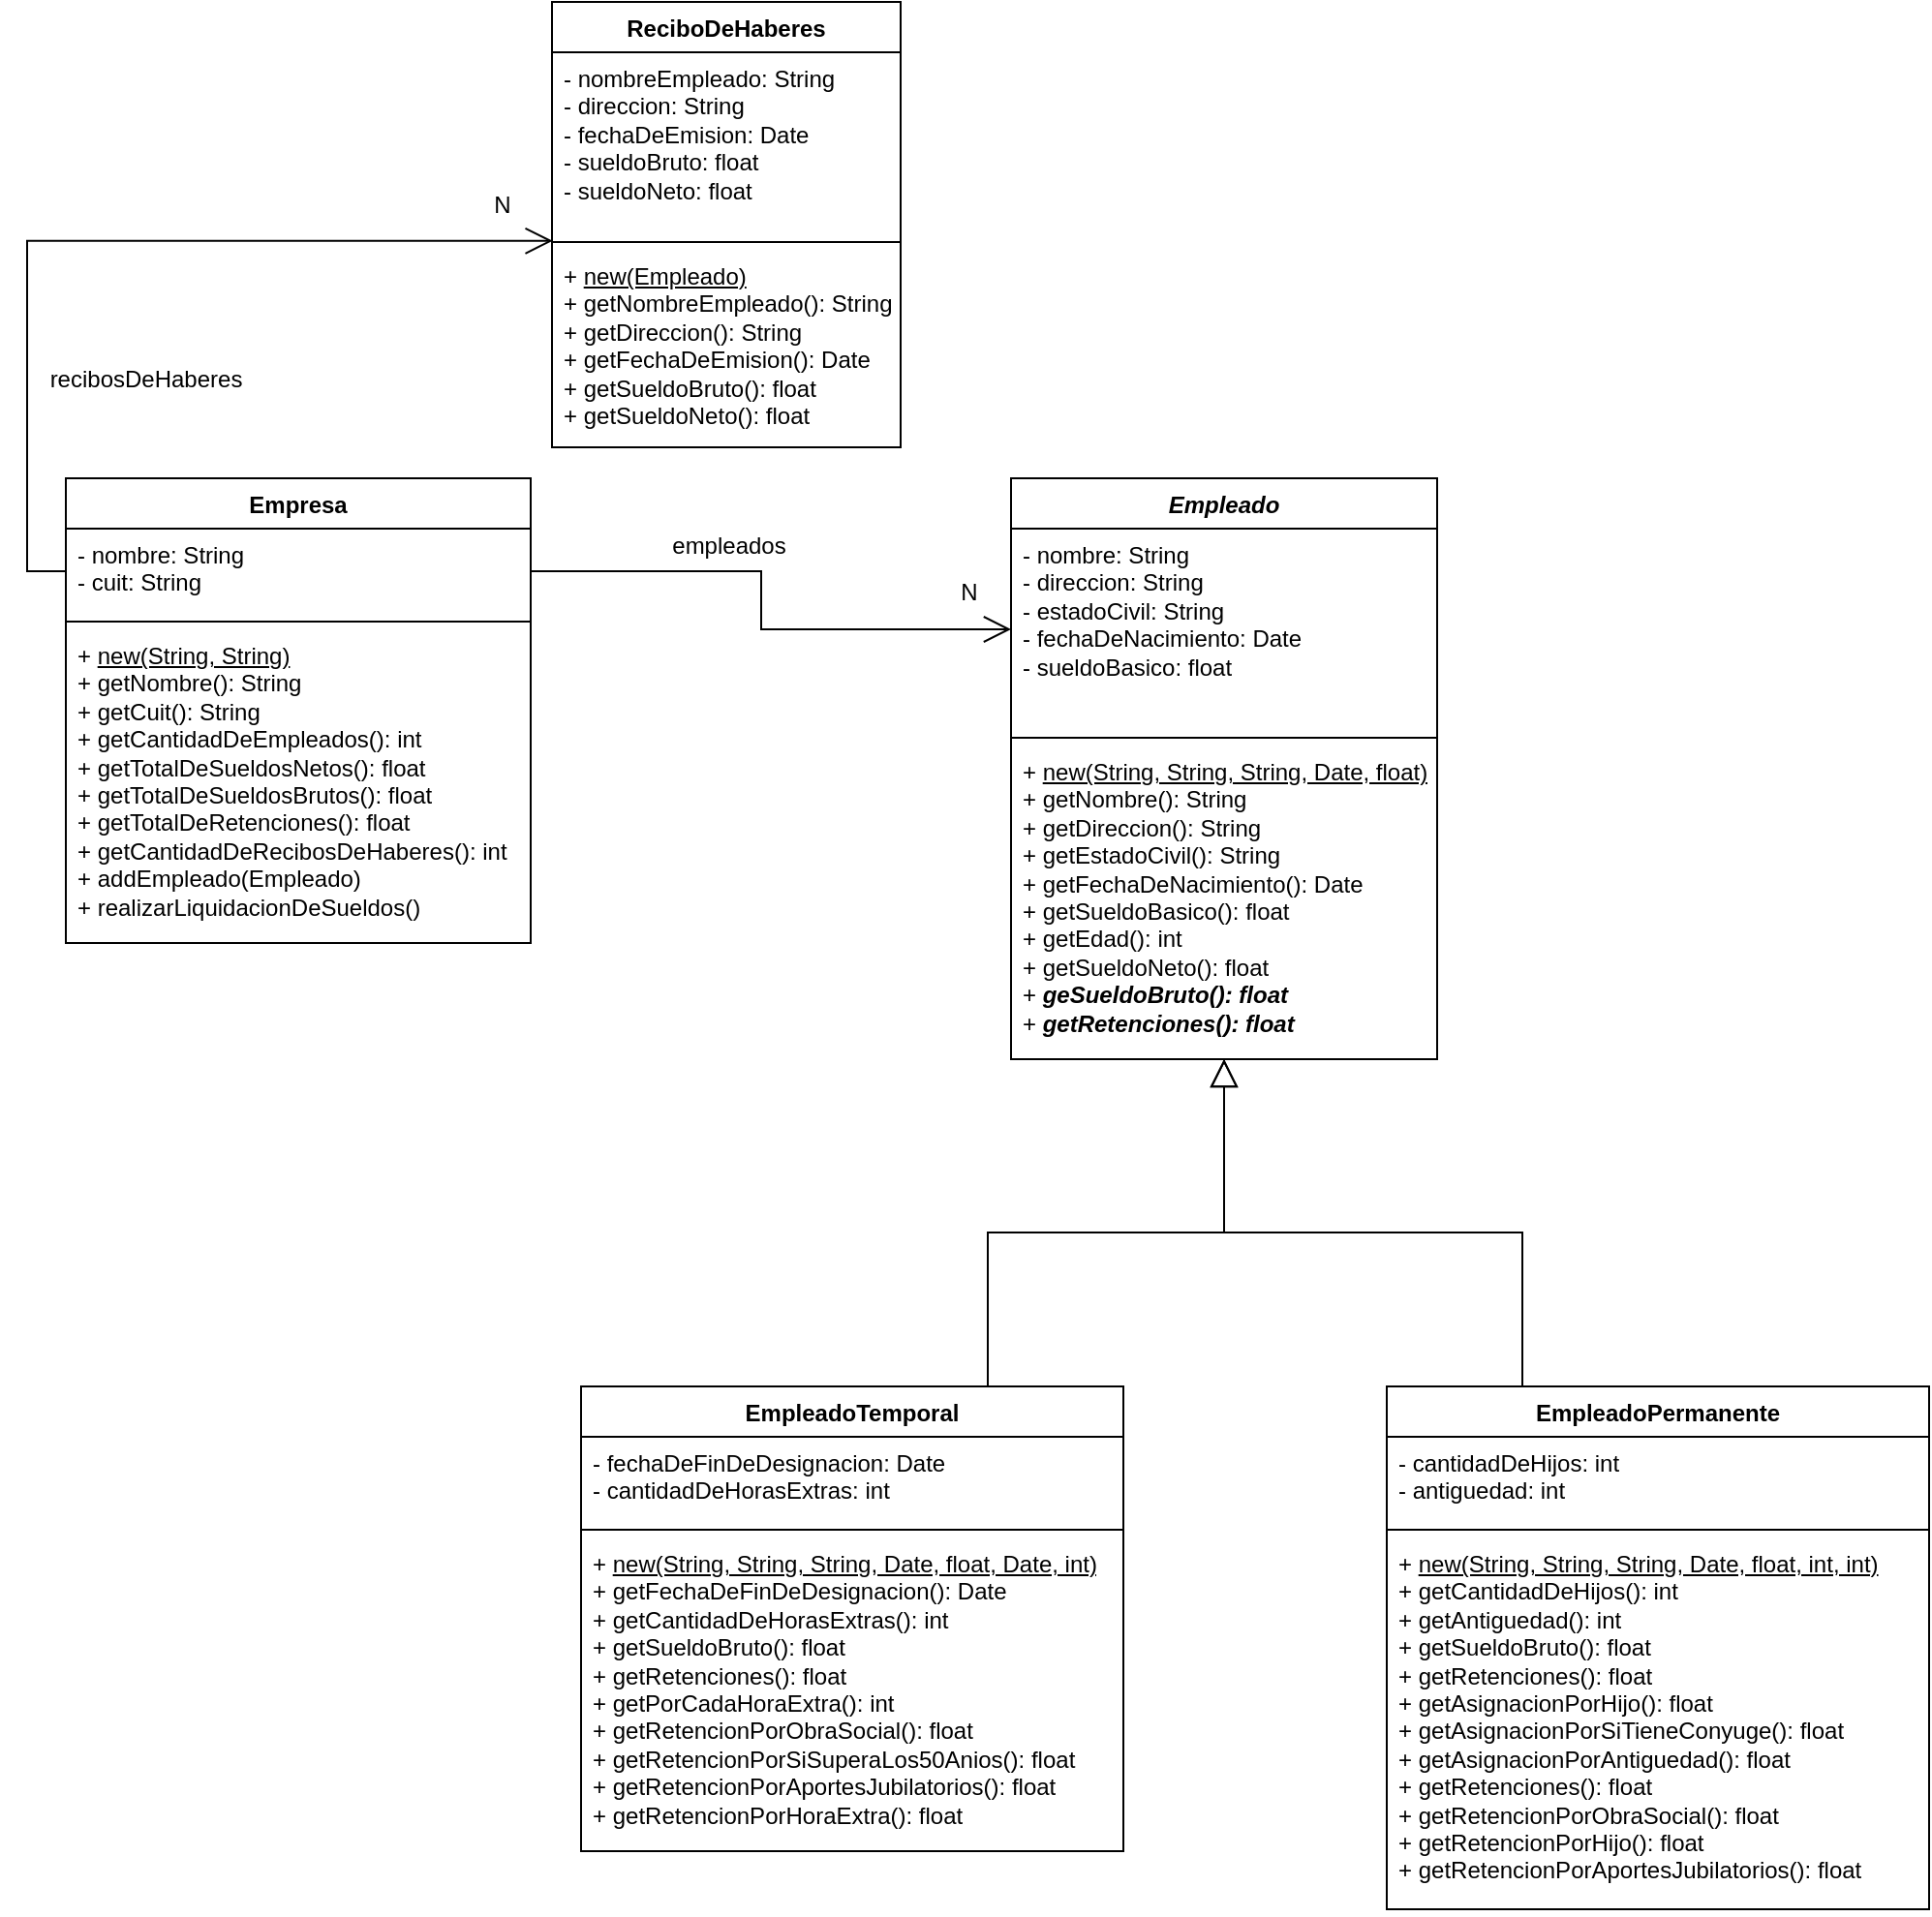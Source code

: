 <mxfile version="26.2.13">
  <diagram name="Página-1" id="mZQW4fi0oKs5TE2i5J2t">
    <mxGraphModel dx="1044" dy="580" grid="1" gridSize="10" guides="1" tooltips="1" connect="1" arrows="1" fold="1" page="1" pageScale="1" pageWidth="827" pageHeight="1169" math="0" shadow="0">
      <root>
        <mxCell id="0" />
        <mxCell id="1" parent="0" />
        <mxCell id="La2GDN7J3TuxR0nn211_-1" value="Empresa" style="swimlane;fontStyle=1;align=center;verticalAlign=top;childLayout=stackLayout;horizontal=1;startSize=26;horizontalStack=0;resizeParent=1;resizeParentMax=0;resizeLast=0;collapsible=1;marginBottom=0;whiteSpace=wrap;html=1;" vertex="1" parent="1">
          <mxGeometry x="45" y="289" width="240" height="240" as="geometry" />
        </mxCell>
        <mxCell id="La2GDN7J3TuxR0nn211_-2" value="- nombre: String&lt;div&gt;- cuit: String&lt;/div&gt;" style="text;strokeColor=none;fillColor=none;align=left;verticalAlign=top;spacingLeft=4;spacingRight=4;overflow=hidden;rotatable=0;points=[[0,0.5],[1,0.5]];portConstraint=eastwest;whiteSpace=wrap;html=1;" vertex="1" parent="La2GDN7J3TuxR0nn211_-1">
          <mxGeometry y="26" width="240" height="44" as="geometry" />
        </mxCell>
        <mxCell id="La2GDN7J3TuxR0nn211_-3" value="" style="line;strokeWidth=1;fillColor=none;align=left;verticalAlign=middle;spacingTop=-1;spacingLeft=3;spacingRight=3;rotatable=0;labelPosition=right;points=[];portConstraint=eastwest;strokeColor=inherit;" vertex="1" parent="La2GDN7J3TuxR0nn211_-1">
          <mxGeometry y="70" width="240" height="8" as="geometry" />
        </mxCell>
        <mxCell id="La2GDN7J3TuxR0nn211_-4" value="+ &lt;u&gt;new(String, String)&lt;/u&gt;&lt;div&gt;+ getNombre(): String&lt;/div&gt;&lt;div&gt;+ getCuit(): String&lt;/div&gt;&lt;div&gt;+ getCantidadDeEmpleados(): int&lt;/div&gt;&lt;div&gt;+ getTotalDeSueldosNetos(): float&lt;/div&gt;&lt;div&gt;+ getTotalDeSueldosBrutos(): float&lt;/div&gt;&lt;div&gt;+ getTotalDeRetenciones(): float&lt;/div&gt;&lt;div&gt;+ getCantidadDeRecibosDeHaberes(): int&lt;/div&gt;&lt;div&gt;+ addEmpleado(Empleado)&lt;/div&gt;&lt;div&gt;+ realizarLiquidacionDeSueldos()&lt;/div&gt;&lt;div&gt;&lt;br&gt;&lt;/div&gt;" style="text;strokeColor=none;fillColor=none;align=left;verticalAlign=top;spacingLeft=4;spacingRight=4;overflow=hidden;rotatable=0;points=[[0,0.5],[1,0.5]];portConstraint=eastwest;whiteSpace=wrap;html=1;" vertex="1" parent="La2GDN7J3TuxR0nn211_-1">
          <mxGeometry y="78" width="240" height="162" as="geometry" />
        </mxCell>
        <mxCell id="La2GDN7J3TuxR0nn211_-5" value="&lt;i&gt;Empleado&lt;/i&gt;" style="swimlane;fontStyle=1;align=center;verticalAlign=top;childLayout=stackLayout;horizontal=1;startSize=26;horizontalStack=0;resizeParent=1;resizeParentMax=0;resizeLast=0;collapsible=1;marginBottom=0;whiteSpace=wrap;html=1;" vertex="1" parent="1">
          <mxGeometry x="533" y="289" width="220" height="300" as="geometry" />
        </mxCell>
        <mxCell id="La2GDN7J3TuxR0nn211_-6" value="- nombre: String&lt;div&gt;- direccion: String&lt;/div&gt;&lt;div&gt;- estadoCivil: String&lt;/div&gt;&lt;div&gt;- fechaDeNacimiento: Date&lt;/div&gt;&lt;div&gt;- sueldoBasico: float&lt;/div&gt;" style="text;strokeColor=none;fillColor=none;align=left;verticalAlign=top;spacingLeft=4;spacingRight=4;overflow=hidden;rotatable=0;points=[[0,0.5],[1,0.5]];portConstraint=eastwest;whiteSpace=wrap;html=1;" vertex="1" parent="La2GDN7J3TuxR0nn211_-5">
          <mxGeometry y="26" width="220" height="104" as="geometry" />
        </mxCell>
        <mxCell id="La2GDN7J3TuxR0nn211_-7" value="" style="line;strokeWidth=1;fillColor=none;align=left;verticalAlign=middle;spacingTop=-1;spacingLeft=3;spacingRight=3;rotatable=0;labelPosition=right;points=[];portConstraint=eastwest;strokeColor=inherit;" vertex="1" parent="La2GDN7J3TuxR0nn211_-5">
          <mxGeometry y="130" width="220" height="8" as="geometry" />
        </mxCell>
        <mxCell id="La2GDN7J3TuxR0nn211_-8" value="+ &lt;u&gt;new(String, String, String, Date, float)&lt;/u&gt;&lt;div&gt;+ getNombre(): String&lt;/div&gt;&lt;div&gt;+ getDireccion(): String&lt;/div&gt;&lt;div&gt;+ getEstadoCivil(): String&lt;/div&gt;&lt;div&gt;+ getFechaDeNacimiento(): Date&lt;/div&gt;&lt;div&gt;+ getSueldoBasico(): float&lt;/div&gt;&lt;div&gt;+ getEdad(): int&lt;/div&gt;&lt;div&gt;+ getSueldoNeto(): float&lt;/div&gt;&lt;div&gt;+ &lt;b&gt;&lt;i&gt;geSueldoBruto(): float&lt;/i&gt;&lt;/b&gt;&lt;/div&gt;&lt;div&gt;+ &lt;i&gt;&lt;b&gt;getRetenciones(): float&lt;/b&gt;&lt;/i&gt;&lt;/div&gt;" style="text;strokeColor=none;fillColor=none;align=left;verticalAlign=top;spacingLeft=4;spacingRight=4;overflow=hidden;rotatable=0;points=[[0,0.5],[1,0.5]];portConstraint=eastwest;whiteSpace=wrap;html=1;" vertex="1" parent="La2GDN7J3TuxR0nn211_-5">
          <mxGeometry y="138" width="220" height="162" as="geometry" />
        </mxCell>
        <mxCell id="La2GDN7J3TuxR0nn211_-10" value="empleados" style="text;html=1;align=center;verticalAlign=middle;resizable=0;points=[];autosize=1;strokeColor=none;fillColor=none;" vertex="1" parent="1">
          <mxGeometry x="347" y="309" width="80" height="30" as="geometry" />
        </mxCell>
        <mxCell id="La2GDN7J3TuxR0nn211_-15" style="edgeStyle=orthogonalEdgeStyle;rounded=0;orthogonalLoop=1;jettySize=auto;html=1;exitX=1;exitY=0.5;exitDx=0;exitDy=0;endSize=12;endArrow=open;endFill=0;" edge="1" parent="1" source="La2GDN7J3TuxR0nn211_-2" target="La2GDN7J3TuxR0nn211_-6">
          <mxGeometry relative="1" as="geometry" />
        </mxCell>
        <mxCell id="La2GDN7J3TuxR0nn211_-16" value="N" style="text;html=1;align=center;verticalAlign=middle;resizable=0;points=[];autosize=1;strokeColor=none;fillColor=none;" vertex="1" parent="1">
          <mxGeometry x="496" y="333" width="30" height="30" as="geometry" />
        </mxCell>
        <mxCell id="La2GDN7J3TuxR0nn211_-26" style="edgeStyle=orthogonalEdgeStyle;rounded=0;orthogonalLoop=1;jettySize=auto;html=1;exitX=0.75;exitY=0;exitDx=0;exitDy=0;endArrow=block;endFill=0;endSize=12;" edge="1" parent="1" source="La2GDN7J3TuxR0nn211_-17" target="La2GDN7J3TuxR0nn211_-5">
          <mxGeometry relative="1" as="geometry" />
        </mxCell>
        <mxCell id="La2GDN7J3TuxR0nn211_-17" value="EmpleadoTemporal" style="swimlane;fontStyle=1;align=center;verticalAlign=top;childLayout=stackLayout;horizontal=1;startSize=26;horizontalStack=0;resizeParent=1;resizeParentMax=0;resizeLast=0;collapsible=1;marginBottom=0;whiteSpace=wrap;html=1;" vertex="1" parent="1">
          <mxGeometry x="311" y="758" width="280" height="240" as="geometry" />
        </mxCell>
        <mxCell id="La2GDN7J3TuxR0nn211_-18" value="- fechaDeFinDeDesignacion: Date&lt;div&gt;- cantidadDeHorasExtras: int&lt;/div&gt;" style="text;strokeColor=none;fillColor=none;align=left;verticalAlign=top;spacingLeft=4;spacingRight=4;overflow=hidden;rotatable=0;points=[[0,0.5],[1,0.5]];portConstraint=eastwest;whiteSpace=wrap;html=1;" vertex="1" parent="La2GDN7J3TuxR0nn211_-17">
          <mxGeometry y="26" width="280" height="44" as="geometry" />
        </mxCell>
        <mxCell id="La2GDN7J3TuxR0nn211_-19" value="" style="line;strokeWidth=1;fillColor=none;align=left;verticalAlign=middle;spacingTop=-1;spacingLeft=3;spacingRight=3;rotatable=0;labelPosition=right;points=[];portConstraint=eastwest;strokeColor=inherit;" vertex="1" parent="La2GDN7J3TuxR0nn211_-17">
          <mxGeometry y="70" width="280" height="8" as="geometry" />
        </mxCell>
        <mxCell id="La2GDN7J3TuxR0nn211_-20" value="+ &lt;u&gt;new(String, String, String, Date, float, Date, int)&lt;/u&gt;&lt;div&gt;+ getFechaDeFinDeDesignacion(): Date&lt;/div&gt;&lt;div&gt;+ getCantidadDeHorasExtras(): int&lt;/div&gt;&lt;div&gt;+ getSueldoBruto(): float&lt;/div&gt;&lt;div&gt;+ getRetenciones(): float&lt;/div&gt;&lt;div&gt;+ getPorCadaHoraExtra(): int&lt;/div&gt;&lt;div&gt;+ getRetencionPorObraSocial(): float&lt;/div&gt;&lt;div&gt;+ getRetencionPorSiSuperaLos50Anios(): float&lt;/div&gt;&lt;div&gt;+ getRetencionPorAportesJubilatorios(): float&lt;/div&gt;&lt;div&gt;+ getRetencionPorHoraExtra(): float&lt;/div&gt;&lt;div&gt;&lt;br&gt;&lt;/div&gt;" style="text;strokeColor=none;fillColor=none;align=left;verticalAlign=top;spacingLeft=4;spacingRight=4;overflow=hidden;rotatable=0;points=[[0,0.5],[1,0.5]];portConstraint=eastwest;whiteSpace=wrap;html=1;" vertex="1" parent="La2GDN7J3TuxR0nn211_-17">
          <mxGeometry y="78" width="280" height="162" as="geometry" />
        </mxCell>
        <mxCell id="La2GDN7J3TuxR0nn211_-27" style="edgeStyle=orthogonalEdgeStyle;rounded=0;orthogonalLoop=1;jettySize=auto;html=1;exitX=0.25;exitY=0;exitDx=0;exitDy=0;endArrow=block;endFill=0;endSize=12;" edge="1" parent="1" source="La2GDN7J3TuxR0nn211_-21" target="La2GDN7J3TuxR0nn211_-5">
          <mxGeometry relative="1" as="geometry" />
        </mxCell>
        <mxCell id="La2GDN7J3TuxR0nn211_-21" value="EmpleadoPermanente" style="swimlane;fontStyle=1;align=center;verticalAlign=top;childLayout=stackLayout;horizontal=1;startSize=26;horizontalStack=0;resizeParent=1;resizeParentMax=0;resizeLast=0;collapsible=1;marginBottom=0;whiteSpace=wrap;html=1;" vertex="1" parent="1">
          <mxGeometry x="727" y="758" width="280" height="270" as="geometry" />
        </mxCell>
        <mxCell id="La2GDN7J3TuxR0nn211_-22" value="- cantidadDeHijos: int&lt;div&gt;- antiguedad: int&lt;/div&gt;" style="text;strokeColor=none;fillColor=none;align=left;verticalAlign=top;spacingLeft=4;spacingRight=4;overflow=hidden;rotatable=0;points=[[0,0.5],[1,0.5]];portConstraint=eastwest;whiteSpace=wrap;html=1;" vertex="1" parent="La2GDN7J3TuxR0nn211_-21">
          <mxGeometry y="26" width="280" height="44" as="geometry" />
        </mxCell>
        <mxCell id="La2GDN7J3TuxR0nn211_-23" value="" style="line;strokeWidth=1;fillColor=none;align=left;verticalAlign=middle;spacingTop=-1;spacingLeft=3;spacingRight=3;rotatable=0;labelPosition=right;points=[];portConstraint=eastwest;strokeColor=inherit;" vertex="1" parent="La2GDN7J3TuxR0nn211_-21">
          <mxGeometry y="70" width="280" height="8" as="geometry" />
        </mxCell>
        <mxCell id="La2GDN7J3TuxR0nn211_-24" value="+ &lt;u&gt;new(String, String, String, Date, float, int, int)&lt;/u&gt;&lt;div&gt;&lt;div&gt;+ getCantidadDeHijos(): int&lt;/div&gt;&lt;div&gt;+ getAntiguedad(): int&lt;/div&gt;&lt;div&gt;+ getSueldoBruto(): float&lt;/div&gt;&lt;div&gt;+ getRetenciones(): float&lt;/div&gt;&lt;div&gt;+ getAsignacionPorHijo(): float&lt;/div&gt;&lt;div&gt;+ getAsignacionPorSiTieneConyuge(): float&lt;/div&gt;&lt;div&gt;+ getAsignacionPorAntiguedad(): float&lt;/div&gt;&lt;/div&gt;&lt;div&gt;+ getRetenciones(): float&lt;/div&gt;&lt;div&gt;+ getRetencionPorObraSocial(): float&lt;/div&gt;&lt;div&gt;+ getRetencionPorHijo(): float&lt;/div&gt;&lt;div&gt;+ getRetencionPorAportesJubilatorios(): float&lt;/div&gt;" style="text;strokeColor=none;fillColor=none;align=left;verticalAlign=top;spacingLeft=4;spacingRight=4;overflow=hidden;rotatable=0;points=[[0,0.5],[1,0.5]];portConstraint=eastwest;whiteSpace=wrap;html=1;" vertex="1" parent="La2GDN7J3TuxR0nn211_-21">
          <mxGeometry y="78" width="280" height="192" as="geometry" />
        </mxCell>
        <mxCell id="La2GDN7J3TuxR0nn211_-28" value="ReciboDeHaberes" style="swimlane;fontStyle=1;align=center;verticalAlign=top;childLayout=stackLayout;horizontal=1;startSize=26;horizontalStack=0;resizeParent=1;resizeParentMax=0;resizeLast=0;collapsible=1;marginBottom=0;whiteSpace=wrap;html=1;" vertex="1" parent="1">
          <mxGeometry x="296" y="43" width="180" height="230" as="geometry" />
        </mxCell>
        <mxCell id="La2GDN7J3TuxR0nn211_-29" value="- nombreEmpleado: String&lt;div&gt;- direccion: String&lt;/div&gt;&lt;div&gt;- fechaDeEmision: Date&lt;/div&gt;&lt;div&gt;- sueldoBruto: float&lt;/div&gt;&lt;div&gt;- sueldoNeto: float&lt;/div&gt;" style="text;strokeColor=none;fillColor=none;align=left;verticalAlign=top;spacingLeft=4;spacingRight=4;overflow=hidden;rotatable=0;points=[[0,0.5],[1,0.5]];portConstraint=eastwest;whiteSpace=wrap;html=1;" vertex="1" parent="La2GDN7J3TuxR0nn211_-28">
          <mxGeometry y="26" width="180" height="94" as="geometry" />
        </mxCell>
        <mxCell id="La2GDN7J3TuxR0nn211_-30" value="" style="line;strokeWidth=1;fillColor=none;align=left;verticalAlign=middle;spacingTop=-1;spacingLeft=3;spacingRight=3;rotatable=0;labelPosition=right;points=[];portConstraint=eastwest;strokeColor=inherit;" vertex="1" parent="La2GDN7J3TuxR0nn211_-28">
          <mxGeometry y="120" width="180" height="8" as="geometry" />
        </mxCell>
        <mxCell id="La2GDN7J3TuxR0nn211_-31" value="+ &lt;u&gt;new(Empleado)&lt;/u&gt;&lt;div&gt;+ getNombreEmpleado(): String&lt;/div&gt;&lt;div&gt;+ getDireccion(): String&lt;/div&gt;&lt;div&gt;+ getFechaDeEmision(): Date&lt;/div&gt;&lt;div&gt;+ getSueldoBruto(): float&lt;/div&gt;&lt;div&gt;+ getSueldoNeto(): float&lt;/div&gt;" style="text;strokeColor=none;fillColor=none;align=left;verticalAlign=top;spacingLeft=4;spacingRight=4;overflow=hidden;rotatable=0;points=[[0,0.5],[1,0.5]];portConstraint=eastwest;whiteSpace=wrap;html=1;" vertex="1" parent="La2GDN7J3TuxR0nn211_-28">
          <mxGeometry y="128" width="180" height="102" as="geometry" />
        </mxCell>
        <mxCell id="La2GDN7J3TuxR0nn211_-32" style="edgeStyle=orthogonalEdgeStyle;rounded=0;orthogonalLoop=1;jettySize=auto;html=1;exitX=0;exitY=0.5;exitDx=0;exitDy=0;entryX=0.002;entryY=1.036;entryDx=0;entryDy=0;entryPerimeter=0;endArrow=open;endFill=0;endSize=12;" edge="1" parent="1" source="La2GDN7J3TuxR0nn211_-2" target="La2GDN7J3TuxR0nn211_-29">
          <mxGeometry relative="1" as="geometry" />
        </mxCell>
        <mxCell id="La2GDN7J3TuxR0nn211_-33" value="N" style="text;html=1;align=center;verticalAlign=middle;resizable=0;points=[];autosize=1;strokeColor=none;fillColor=none;" vertex="1" parent="1">
          <mxGeometry x="255" y="133" width="30" height="30" as="geometry" />
        </mxCell>
        <mxCell id="La2GDN7J3TuxR0nn211_-34" value="recibosDeHaberes" style="text;html=1;align=center;verticalAlign=middle;resizable=0;points=[];autosize=1;strokeColor=none;fillColor=none;" vertex="1" parent="1">
          <mxGeometry x="26" y="223" width="120" height="30" as="geometry" />
        </mxCell>
      </root>
    </mxGraphModel>
  </diagram>
</mxfile>
